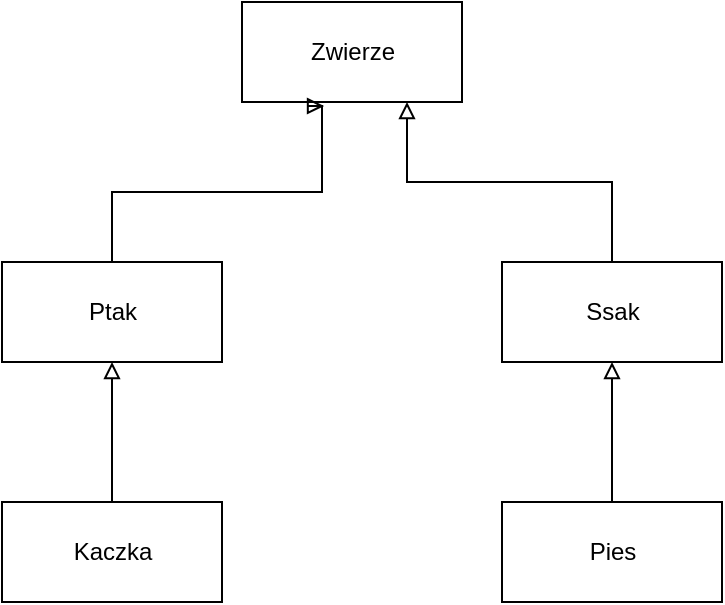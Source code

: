 <mxfile version="20.8.16" type="device"><diagram id="C5RBs43oDa-KdzZeNtuy" name="Page-1"><mxGraphModel dx="2074" dy="1214" grid="1" gridSize="10" guides="1" tooltips="1" connect="1" arrows="1" fold="1" page="1" pageScale="1" pageWidth="827" pageHeight="1169" math="0" shadow="0"><root><mxCell id="WIyWlLk6GJQsqaUBKTNV-0"/><mxCell id="WIyWlLk6GJQsqaUBKTNV-1" parent="WIyWlLk6GJQsqaUBKTNV-0"/><mxCell id="X1Tz1XxwABb1Mp6bJA9e-0" value="Zwierze" style="html=1;" vertex="1" parent="WIyWlLk6GJQsqaUBKTNV-1"><mxGeometry x="270" y="130" width="110" height="50" as="geometry"/></mxCell><mxCell id="X1Tz1XxwABb1Mp6bJA9e-8" style="edgeStyle=orthogonalEdgeStyle;rounded=0;orthogonalLoop=1;jettySize=auto;html=1;exitX=0.5;exitY=0;exitDx=0;exitDy=0;entryX=0.75;entryY=1;entryDx=0;entryDy=0;endArrow=block;endFill=0;" edge="1" parent="WIyWlLk6GJQsqaUBKTNV-1" source="X1Tz1XxwABb1Mp6bJA9e-1" target="X1Tz1XxwABb1Mp6bJA9e-0"><mxGeometry relative="1" as="geometry"/></mxCell><mxCell id="X1Tz1XxwABb1Mp6bJA9e-1" value="Ssak" style="html=1;" vertex="1" parent="WIyWlLk6GJQsqaUBKTNV-1"><mxGeometry x="400" y="260" width="110" height="50" as="geometry"/></mxCell><mxCell id="X1Tz1XxwABb1Mp6bJA9e-7" style="edgeStyle=orthogonalEdgeStyle;rounded=0;orthogonalLoop=1;jettySize=auto;html=1;exitX=0.5;exitY=0;exitDx=0;exitDy=0;entryX=0.373;entryY=1.04;entryDx=0;entryDy=0;entryPerimeter=0;endArrow=block;endFill=0;" edge="1" parent="WIyWlLk6GJQsqaUBKTNV-1" source="X1Tz1XxwABb1Mp6bJA9e-2" target="X1Tz1XxwABb1Mp6bJA9e-0"><mxGeometry relative="1" as="geometry"><Array as="points"><mxPoint x="205" y="225"/><mxPoint x="310" y="225"/></Array></mxGeometry></mxCell><mxCell id="X1Tz1XxwABb1Mp6bJA9e-2" value="Ptak" style="html=1;" vertex="1" parent="WIyWlLk6GJQsqaUBKTNV-1"><mxGeometry x="150" y="260" width="110" height="50" as="geometry"/></mxCell><mxCell id="X1Tz1XxwABb1Mp6bJA9e-10" style="edgeStyle=orthogonalEdgeStyle;rounded=0;orthogonalLoop=1;jettySize=auto;html=1;exitX=0.5;exitY=0;exitDx=0;exitDy=0;entryX=0.5;entryY=1;entryDx=0;entryDy=0;endArrow=block;endFill=0;" edge="1" parent="WIyWlLk6GJQsqaUBKTNV-1" source="X1Tz1XxwABb1Mp6bJA9e-3" target="X1Tz1XxwABb1Mp6bJA9e-1"><mxGeometry relative="1" as="geometry"/></mxCell><mxCell id="X1Tz1XxwABb1Mp6bJA9e-3" value="Pies" style="html=1;" vertex="1" parent="WIyWlLk6GJQsqaUBKTNV-1"><mxGeometry x="400" y="380" width="110" height="50" as="geometry"/></mxCell><mxCell id="X1Tz1XxwABb1Mp6bJA9e-9" style="edgeStyle=orthogonalEdgeStyle;rounded=0;orthogonalLoop=1;jettySize=auto;html=1;exitX=0.5;exitY=0;exitDx=0;exitDy=0;endArrow=block;endFill=0;" edge="1" parent="WIyWlLk6GJQsqaUBKTNV-1" source="X1Tz1XxwABb1Mp6bJA9e-5" target="X1Tz1XxwABb1Mp6bJA9e-2"><mxGeometry relative="1" as="geometry"/></mxCell><mxCell id="X1Tz1XxwABb1Mp6bJA9e-5" value="Kaczka" style="html=1;" vertex="1" parent="WIyWlLk6GJQsqaUBKTNV-1"><mxGeometry x="150" y="380" width="110" height="50" as="geometry"/></mxCell></root></mxGraphModel></diagram></mxfile>